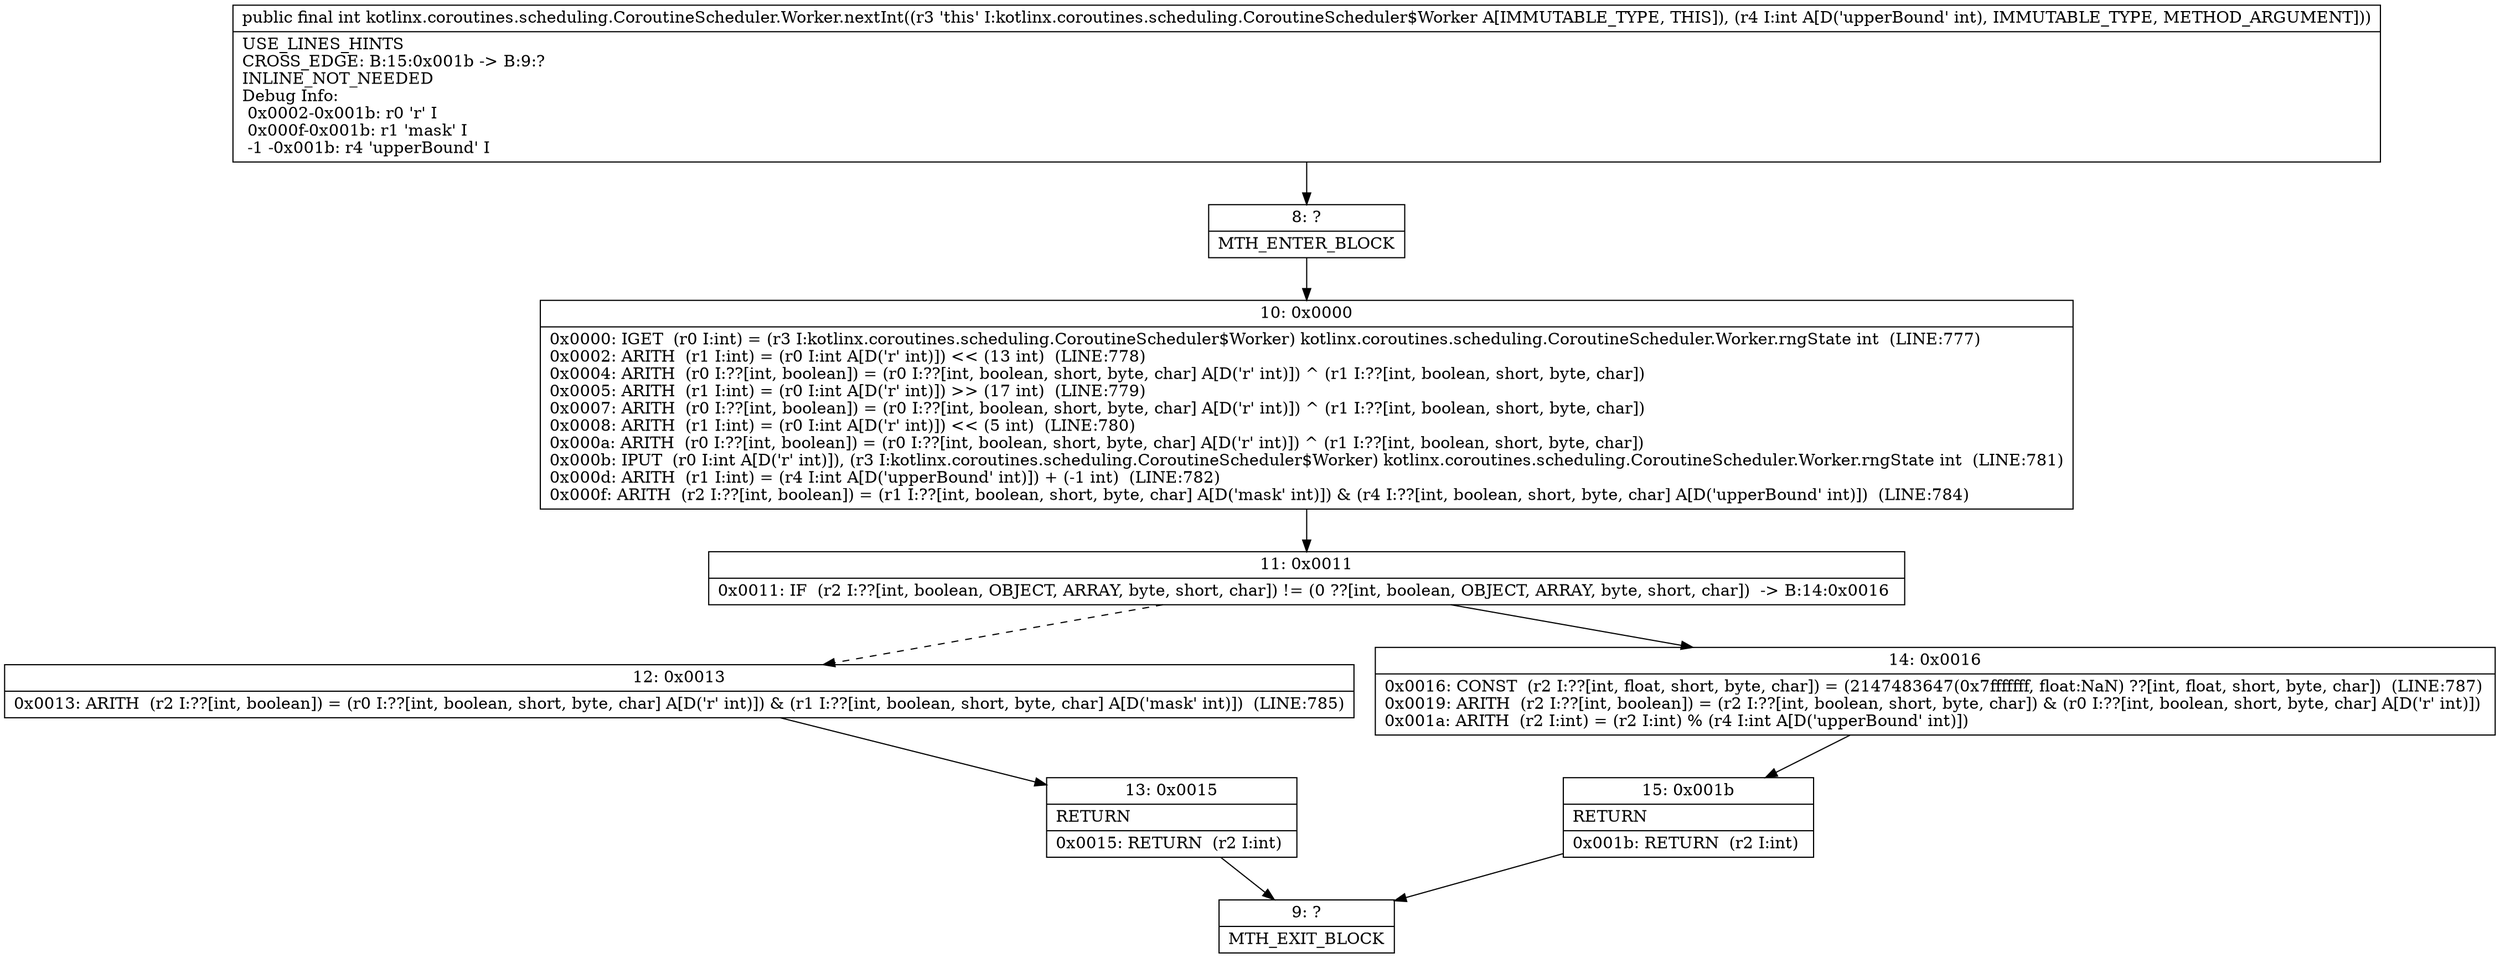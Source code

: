 digraph "CFG forkotlinx.coroutines.scheduling.CoroutineScheduler.Worker.nextInt(I)I" {
Node_8 [shape=record,label="{8\:\ ?|MTH_ENTER_BLOCK\l}"];
Node_10 [shape=record,label="{10\:\ 0x0000|0x0000: IGET  (r0 I:int) = (r3 I:kotlinx.coroutines.scheduling.CoroutineScheduler$Worker) kotlinx.coroutines.scheduling.CoroutineScheduler.Worker.rngState int  (LINE:777)\l0x0002: ARITH  (r1 I:int) = (r0 I:int A[D('r' int)]) \<\< (13 int)  (LINE:778)\l0x0004: ARITH  (r0 I:??[int, boolean]) = (r0 I:??[int, boolean, short, byte, char] A[D('r' int)]) ^ (r1 I:??[int, boolean, short, byte, char]) \l0x0005: ARITH  (r1 I:int) = (r0 I:int A[D('r' int)]) \>\> (17 int)  (LINE:779)\l0x0007: ARITH  (r0 I:??[int, boolean]) = (r0 I:??[int, boolean, short, byte, char] A[D('r' int)]) ^ (r1 I:??[int, boolean, short, byte, char]) \l0x0008: ARITH  (r1 I:int) = (r0 I:int A[D('r' int)]) \<\< (5 int)  (LINE:780)\l0x000a: ARITH  (r0 I:??[int, boolean]) = (r0 I:??[int, boolean, short, byte, char] A[D('r' int)]) ^ (r1 I:??[int, boolean, short, byte, char]) \l0x000b: IPUT  (r0 I:int A[D('r' int)]), (r3 I:kotlinx.coroutines.scheduling.CoroutineScheduler$Worker) kotlinx.coroutines.scheduling.CoroutineScheduler.Worker.rngState int  (LINE:781)\l0x000d: ARITH  (r1 I:int) = (r4 I:int A[D('upperBound' int)]) + (\-1 int)  (LINE:782)\l0x000f: ARITH  (r2 I:??[int, boolean]) = (r1 I:??[int, boolean, short, byte, char] A[D('mask' int)]) & (r4 I:??[int, boolean, short, byte, char] A[D('upperBound' int)])  (LINE:784)\l}"];
Node_11 [shape=record,label="{11\:\ 0x0011|0x0011: IF  (r2 I:??[int, boolean, OBJECT, ARRAY, byte, short, char]) != (0 ??[int, boolean, OBJECT, ARRAY, byte, short, char])  \-\> B:14:0x0016 \l}"];
Node_12 [shape=record,label="{12\:\ 0x0013|0x0013: ARITH  (r2 I:??[int, boolean]) = (r0 I:??[int, boolean, short, byte, char] A[D('r' int)]) & (r1 I:??[int, boolean, short, byte, char] A[D('mask' int)])  (LINE:785)\l}"];
Node_13 [shape=record,label="{13\:\ 0x0015|RETURN\l|0x0015: RETURN  (r2 I:int) \l}"];
Node_9 [shape=record,label="{9\:\ ?|MTH_EXIT_BLOCK\l}"];
Node_14 [shape=record,label="{14\:\ 0x0016|0x0016: CONST  (r2 I:??[int, float, short, byte, char]) = (2147483647(0x7fffffff, float:NaN) ??[int, float, short, byte, char])  (LINE:787)\l0x0019: ARITH  (r2 I:??[int, boolean]) = (r2 I:??[int, boolean, short, byte, char]) & (r0 I:??[int, boolean, short, byte, char] A[D('r' int)]) \l0x001a: ARITH  (r2 I:int) = (r2 I:int) % (r4 I:int A[D('upperBound' int)]) \l}"];
Node_15 [shape=record,label="{15\:\ 0x001b|RETURN\l|0x001b: RETURN  (r2 I:int) \l}"];
MethodNode[shape=record,label="{public final int kotlinx.coroutines.scheduling.CoroutineScheduler.Worker.nextInt((r3 'this' I:kotlinx.coroutines.scheduling.CoroutineScheduler$Worker A[IMMUTABLE_TYPE, THIS]), (r4 I:int A[D('upperBound' int), IMMUTABLE_TYPE, METHOD_ARGUMENT]))  | USE_LINES_HINTS\lCROSS_EDGE: B:15:0x001b \-\> B:9:?\lINLINE_NOT_NEEDED\lDebug Info:\l  0x0002\-0x001b: r0 'r' I\l  0x000f\-0x001b: r1 'mask' I\l  \-1 \-0x001b: r4 'upperBound' I\l}"];
MethodNode -> Node_8;Node_8 -> Node_10;
Node_10 -> Node_11;
Node_11 -> Node_12[style=dashed];
Node_11 -> Node_14;
Node_12 -> Node_13;
Node_13 -> Node_9;
Node_14 -> Node_15;
Node_15 -> Node_9;
}

